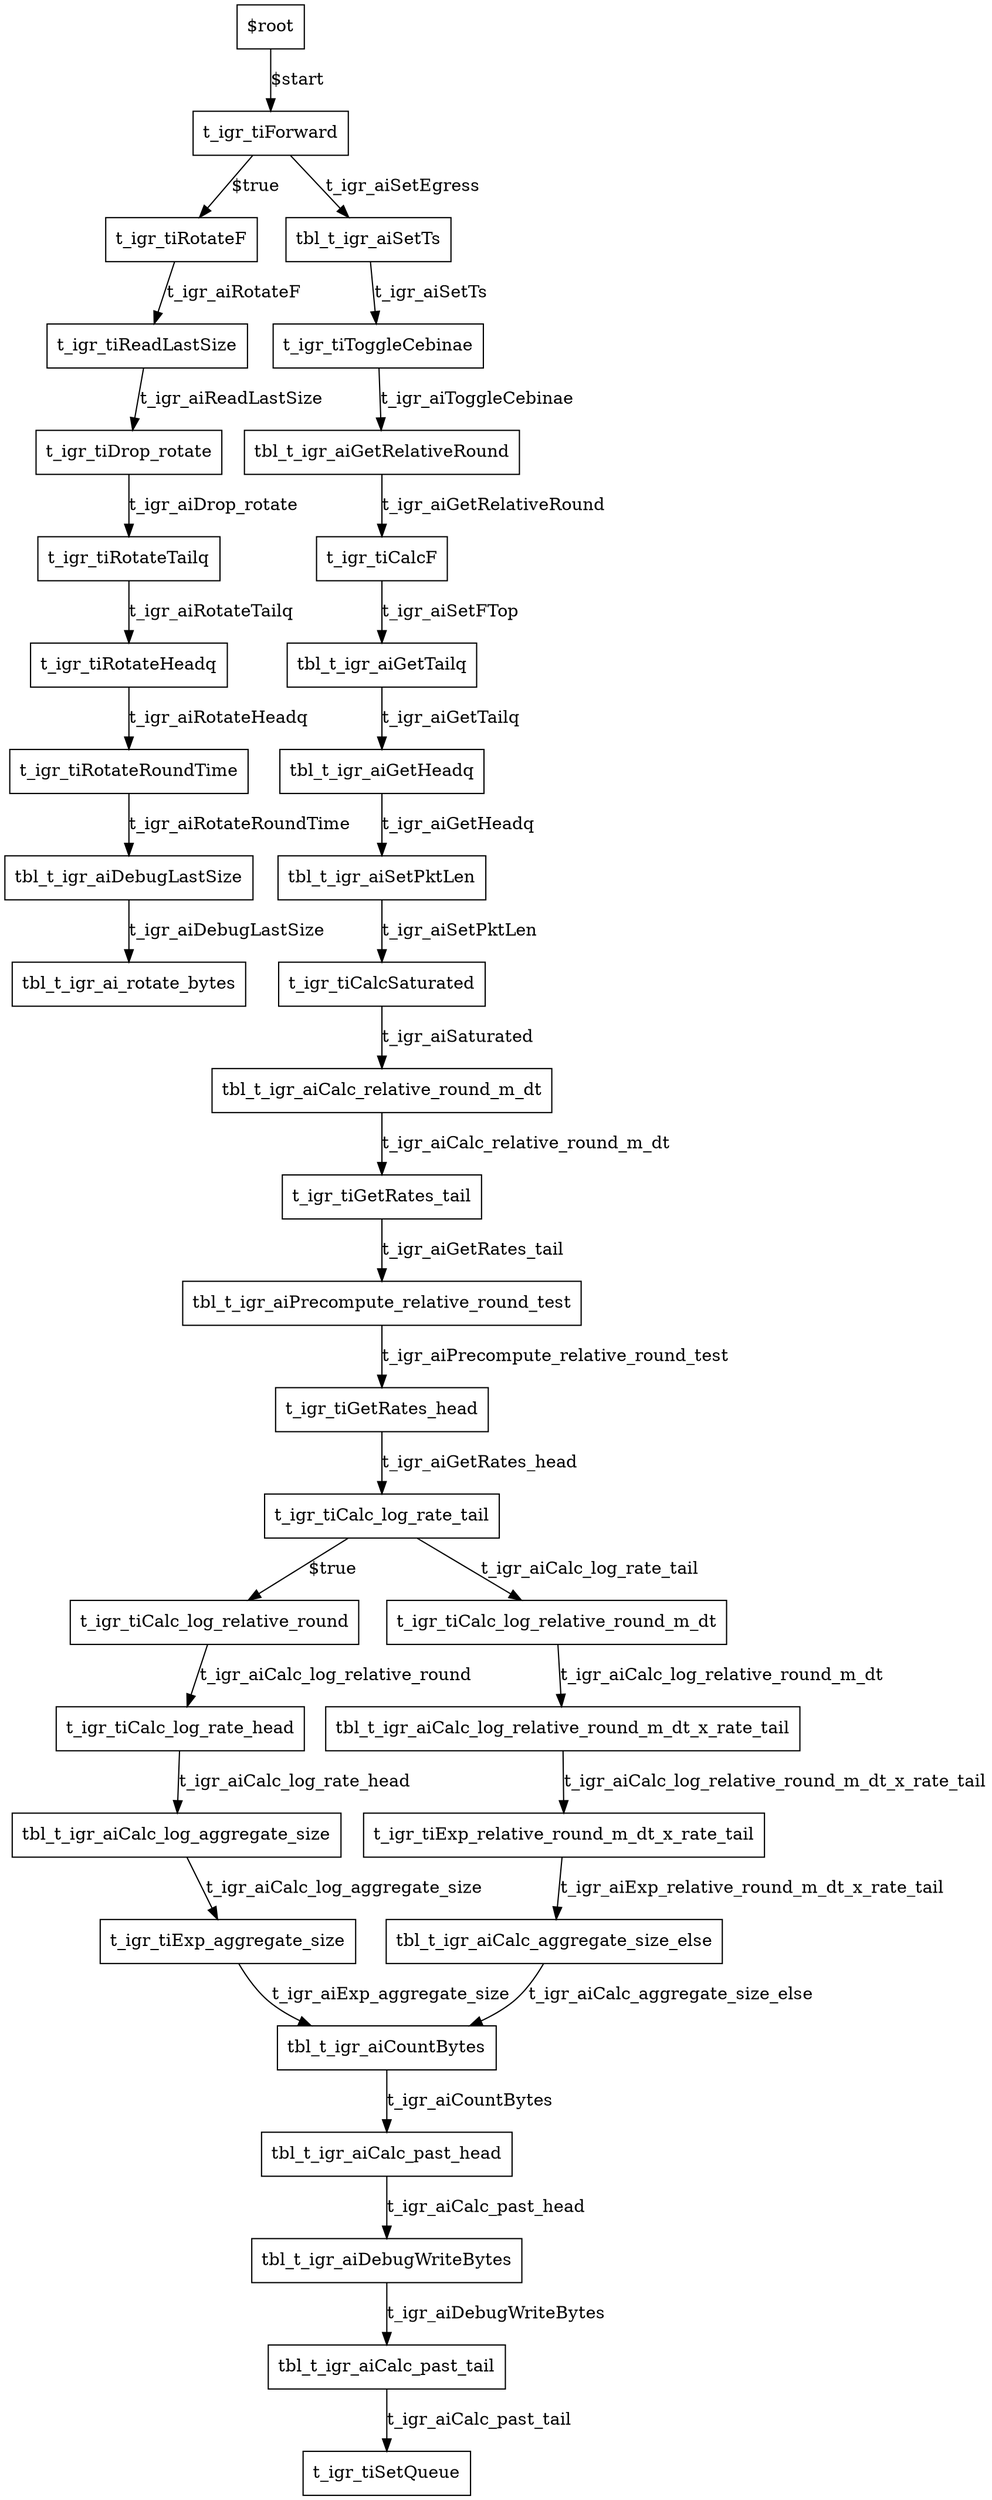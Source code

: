 digraph ingress {
0 [label="$root" shape=box color="black"];
13 [label="t_igr_tiCalcF" shape=box color="black"];
17 [label="t_igr_tiCalcSaturated" shape=box color="black"];
25 [label="t_igr_tiCalc_log_rate_head" shape=box color="black"];
22 [label="t_igr_tiCalc_log_rate_tail" shape=box color="black"];
24 [label="t_igr_tiCalc_log_relative_round" shape=box color="black"];
23 [label="t_igr_tiCalc_log_relative_round_m_dt" shape=box color="black"];
5 [label="t_igr_tiDrop_rotate" shape=box color="black"];
27 [label="t_igr_tiExp_aggregate_size" shape=box color="black"];
30 [label="t_igr_tiExp_relative_round_m_dt_x_rate_tail" shape=box color="black"];
1 [label="t_igr_tiForward" shape=box color="black"];
21 [label="t_igr_tiGetRates_head" shape=box color="black"];
19 [label="t_igr_tiGetRates_tail" shape=box color="black"];
4 [label="t_igr_tiReadLastSize" shape=box color="black"];
3 [label="t_igr_tiRotateF" shape=box color="black"];
7 [label="t_igr_tiRotateHeadq" shape=box color="black"];
8 [label="t_igr_tiRotateRoundTime" shape=box color="black"];
6 [label="t_igr_tiRotateTailq" shape=box color="black"];
35 [label="t_igr_tiSetQueue" shape=box color="black"];
11 [label="t_igr_tiToggleCebinae" shape=box color="black"];
31 [label="tbl_t_igr_aiCalc_aggregate_size_else" shape=box color="black"];
26 [label="tbl_t_igr_aiCalc_log_aggregate_size" shape=box color="black"];
29 [label="tbl_t_igr_aiCalc_log_relative_round_m_dt_x_rate_tail" shape=box color="black"];
32 [label="tbl_t_igr_aiCalc_past_head" shape=box color="black"];
34 [label="tbl_t_igr_aiCalc_past_tail" shape=box color="black"];
18 [label="tbl_t_igr_aiCalc_relative_round_m_dt" shape=box color="black"];
28 [label="tbl_t_igr_aiCountBytes" shape=box color="black"];
9 [label="tbl_t_igr_aiDebugLastSize" shape=box color="black"];
33 [label="tbl_t_igr_aiDebugWriteBytes" shape=box color="black"];
15 [label="tbl_t_igr_aiGetHeadq" shape=box color="black"];
12 [label="tbl_t_igr_aiGetRelativeRound" shape=box color="black"];
14 [label="tbl_t_igr_aiGetTailq" shape=box color="black"];
20 [label="tbl_t_igr_aiPrecompute_relative_round_test" shape=box color="black"];
16 [label="tbl_t_igr_aiSetPktLen" shape=box color="black"];
2 [label="tbl_t_igr_aiSetTs" shape=box color="black"];
10 [label="tbl_t_igr_ai_rotate_bytes" shape=box color="black"];
0-> 1 [label="$start" color="black"];
13-> 14 [label="t_igr_aiSetFTop" color="black"];
17-> 18 [label="t_igr_aiSaturated" color="black"];
25-> 26 [label="t_igr_aiCalc_log_rate_head" color="black"];
22-> 23 [label="t_igr_aiCalc_log_rate_tail" color="black"];
22-> 24 [label="$true" color="black"];
24-> 25 [label="t_igr_aiCalc_log_relative_round" color="black"];
23-> 29 [label="t_igr_aiCalc_log_relative_round_m_dt" color="black"];
5-> 6 [label="t_igr_aiDrop_rotate" color="black"];
27-> 28 [label="t_igr_aiExp_aggregate_size" color="black"];
30-> 31 [label="t_igr_aiExp_relative_round_m_dt_x_rate_tail" color="black"];
1-> 2 [label="t_igr_aiSetEgress" color="black"];
1-> 3 [label="$true" color="black"];
21-> 22 [label="t_igr_aiGetRates_head" color="black"];
19-> 20 [label="t_igr_aiGetRates_tail" color="black"];
4-> 5 [label="t_igr_aiReadLastSize" color="black"];
3-> 4 [label="t_igr_aiRotateF" color="black"];
7-> 8 [label="t_igr_aiRotateHeadq" color="black"];
8-> 9 [label="t_igr_aiRotateRoundTime" color="black"];
6-> 7 [label="t_igr_aiRotateTailq" color="black"];
11-> 12 [label="t_igr_aiToggleCebinae" color="black"];
31-> 28 [label="t_igr_aiCalc_aggregate_size_else" color="black"];
26-> 27 [label="t_igr_aiCalc_log_aggregate_size" color="black"];
29-> 30 [label="t_igr_aiCalc_log_relative_round_m_dt_x_rate_tail" color="black"];
32-> 33 [label="t_igr_aiCalc_past_head" color="black"];
34-> 35 [label="t_igr_aiCalc_past_tail" color="black"];
18-> 19 [label="t_igr_aiCalc_relative_round_m_dt" color="black"];
28-> 32 [label="t_igr_aiCountBytes" color="black"];
9-> 10 [label="t_igr_aiDebugLastSize" color="black"];
33-> 34 [label="t_igr_aiDebugWriteBytes" color="black"];
15-> 16 [label="t_igr_aiGetHeadq" color="black"];
12-> 13 [label="t_igr_aiGetRelativeRound" color="black"];
14-> 15 [label="t_igr_aiGetTailq" color="black"];
20-> 21 [label="t_igr_aiPrecompute_relative_round_test" color="black"];
16-> 17 [label="t_igr_aiSetPktLen" color="black"];
2-> 11 [label="t_igr_aiSetTs" color="black"];
}
